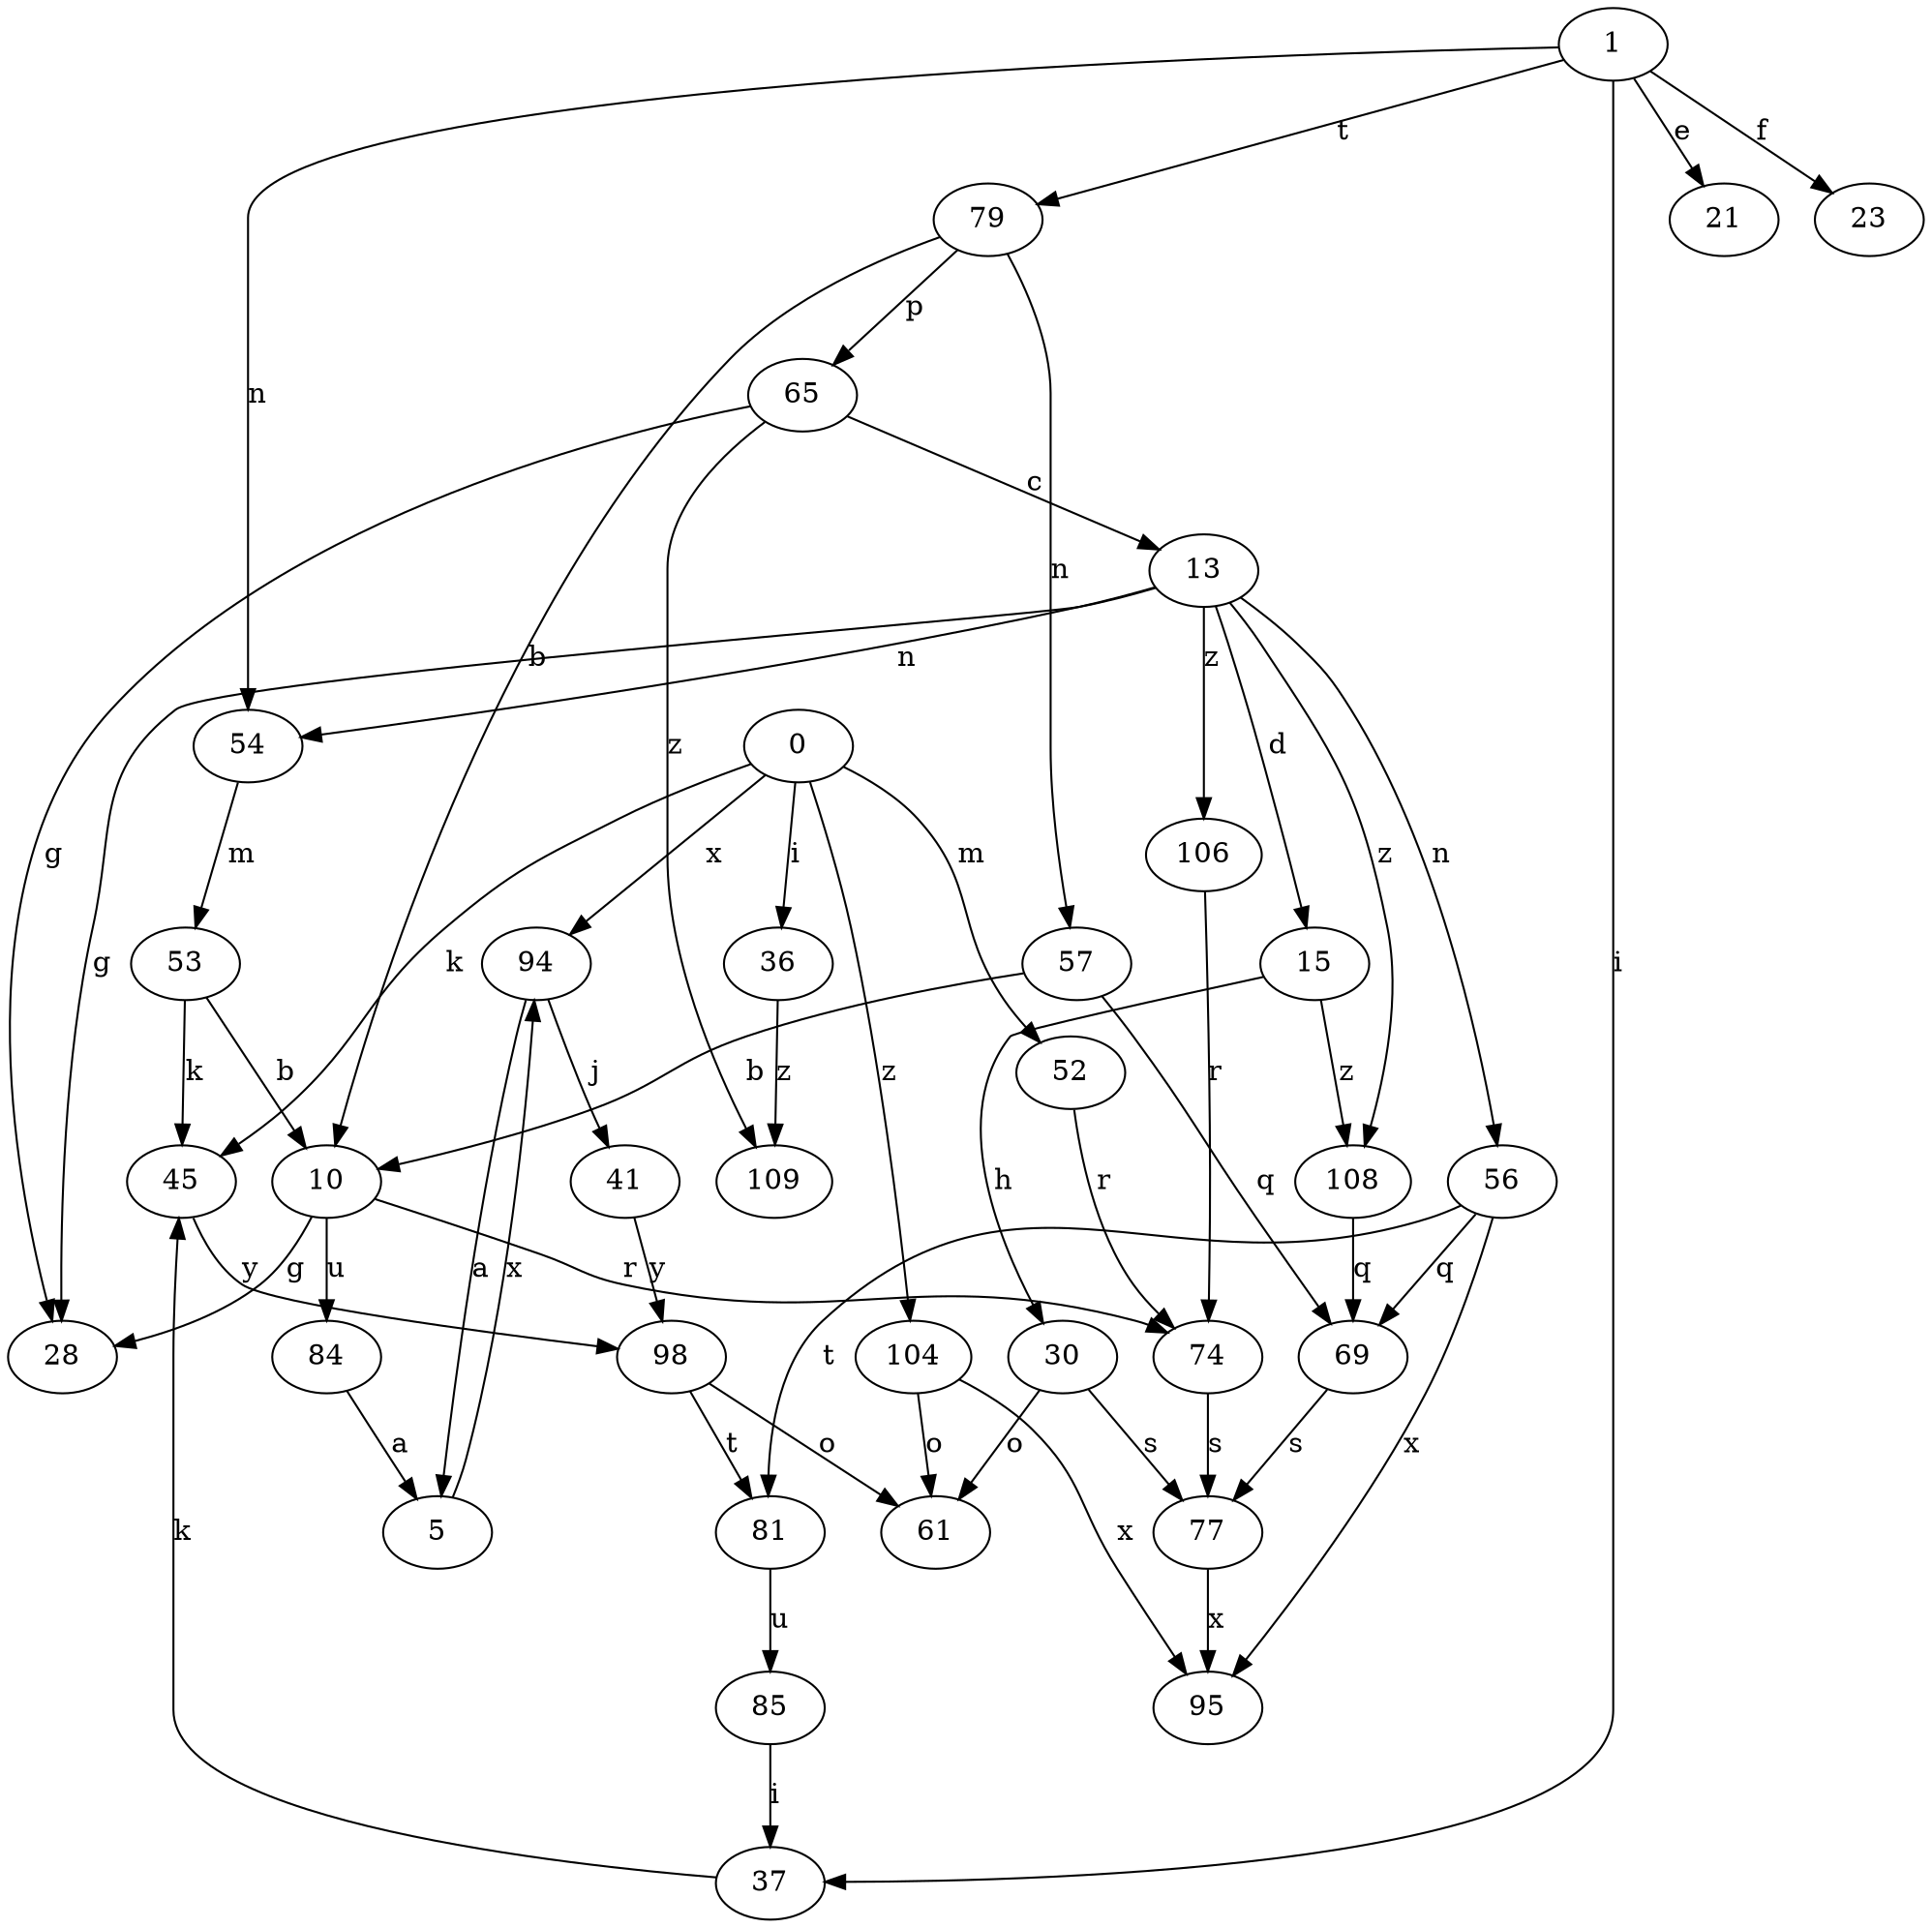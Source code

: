 strict digraph  {
0;
1;
5;
10;
13;
15;
21;
23;
28;
30;
36;
37;
41;
45;
52;
53;
54;
56;
57;
61;
65;
69;
74;
77;
79;
81;
84;
85;
94;
95;
98;
104;
106;
108;
109;
0 -> 36  [label=i];
0 -> 45  [label=k];
0 -> 52  [label=m];
0 -> 94  [label=x];
0 -> 104  [label=z];
1 -> 21  [label=e];
1 -> 23  [label=f];
1 -> 37  [label=i];
1 -> 54  [label=n];
1 -> 79  [label=t];
5 -> 94  [label=x];
10 -> 28  [label=g];
10 -> 74  [label=r];
10 -> 84  [label=u];
13 -> 15  [label=d];
13 -> 28  [label=g];
13 -> 54  [label=n];
13 -> 56  [label=n];
13 -> 106  [label=z];
13 -> 108  [label=z];
15 -> 30  [label=h];
15 -> 108  [label=z];
30 -> 61  [label=o];
30 -> 77  [label=s];
36 -> 109  [label=z];
37 -> 45  [label=k];
41 -> 98  [label=y];
45 -> 98  [label=y];
52 -> 74  [label=r];
53 -> 10  [label=b];
53 -> 45  [label=k];
54 -> 53  [label=m];
56 -> 69  [label=q];
56 -> 81  [label=t];
56 -> 95  [label=x];
57 -> 10  [label=b];
57 -> 69  [label=q];
65 -> 13  [label=c];
65 -> 28  [label=g];
65 -> 109  [label=z];
69 -> 77  [label=s];
74 -> 77  [label=s];
77 -> 95  [label=x];
79 -> 10  [label=b];
79 -> 57  [label=n];
79 -> 65  [label=p];
81 -> 85  [label=u];
84 -> 5  [label=a];
85 -> 37  [label=i];
94 -> 5  [label=a];
94 -> 41  [label=j];
98 -> 61  [label=o];
98 -> 81  [label=t];
104 -> 61  [label=o];
104 -> 95  [label=x];
106 -> 74  [label=r];
108 -> 69  [label=q];
}
